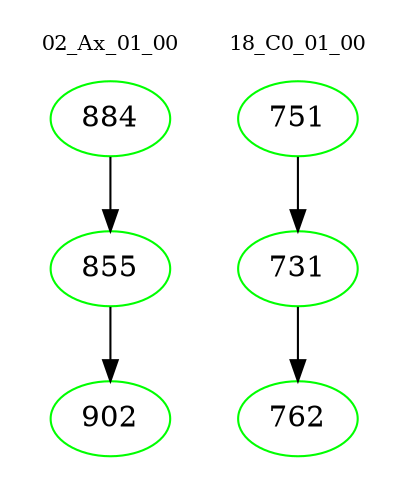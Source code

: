 digraph{
subgraph cluster_0 {
color = white
label = "02_Ax_01_00";
fontsize=10;
T0_884 [label="884", color="green"]
T0_884 -> T0_855 [color="black"]
T0_855 [label="855", color="green"]
T0_855 -> T0_902 [color="black"]
T0_902 [label="902", color="green"]
}
subgraph cluster_1 {
color = white
label = "18_C0_01_00";
fontsize=10;
T1_751 [label="751", color="green"]
T1_751 -> T1_731 [color="black"]
T1_731 [label="731", color="green"]
T1_731 -> T1_762 [color="black"]
T1_762 [label="762", color="green"]
}
}
